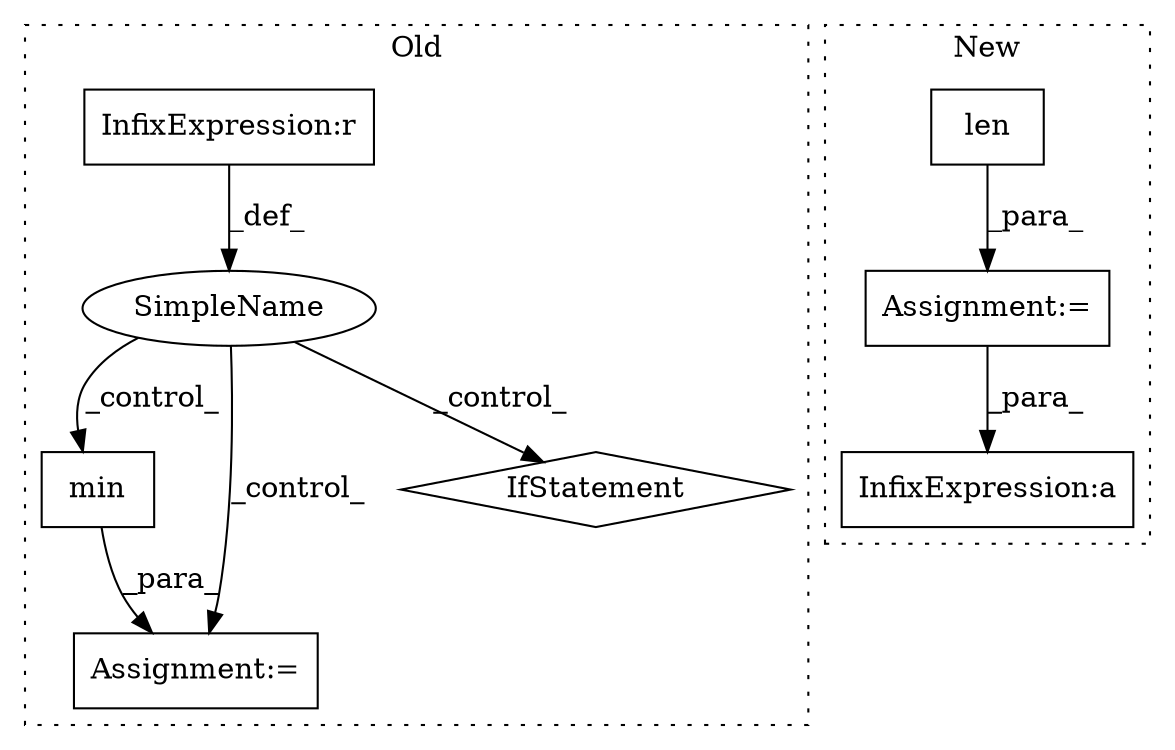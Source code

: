 digraph G {
subgraph cluster0 {
1 [label="min" a="32" s="2557,2576" l="4,1" shape="box"];
3 [label="Assignment:=" a="7" s="2556" l="1" shape="box"];
4 [label="SimpleName" a="42" s="" l="" shape="ellipse"];
6 [label="IfStatement" a="25" s="2759" l="31" shape="diamond"];
8 [label="InfixExpression:r" a="27" s="2104" l="4" shape="box"];
label = "Old";
style="dotted";
}
subgraph cluster1 {
2 [label="len" a="32" s="2660,2678" l="4,1" shape="box"];
5 [label="Assignment:=" a="7" s="2643" l="1" shape="box"];
7 [label="InfixExpression:a" a="27" s="2713" l="3" shape="box"];
label = "New";
style="dotted";
}
1 -> 3 [label="_para_"];
2 -> 5 [label="_para_"];
4 -> 3 [label="_control_"];
4 -> 6 [label="_control_"];
4 -> 1 [label="_control_"];
5 -> 7 [label="_para_"];
8 -> 4 [label="_def_"];
}
